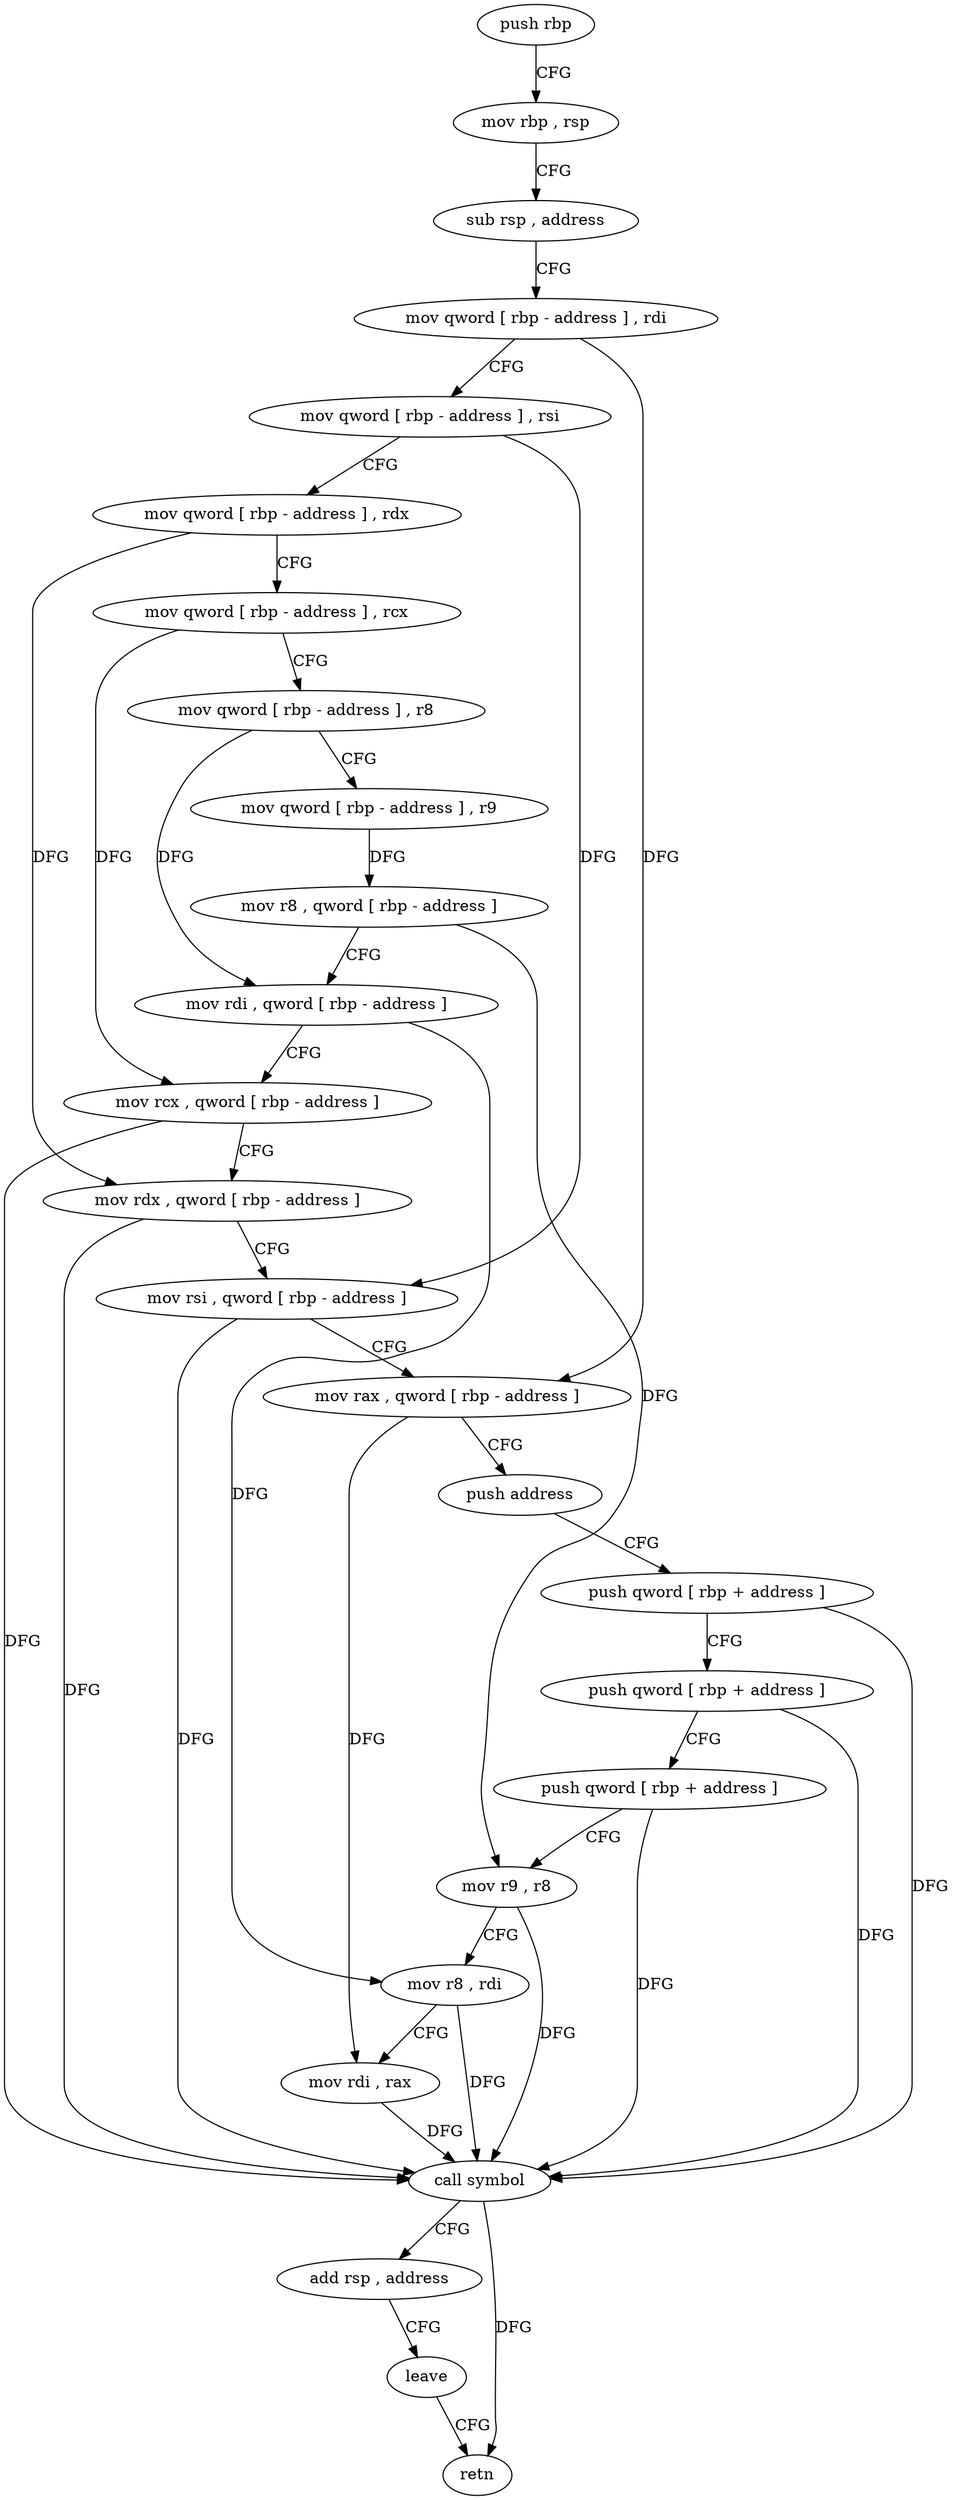 digraph "func" {
"4416099" [label = "push rbp" ]
"4416100" [label = "mov rbp , rsp" ]
"4416103" [label = "sub rsp , address" ]
"4416107" [label = "mov qword [ rbp - address ] , rdi" ]
"4416111" [label = "mov qword [ rbp - address ] , rsi" ]
"4416115" [label = "mov qword [ rbp - address ] , rdx" ]
"4416119" [label = "mov qword [ rbp - address ] , rcx" ]
"4416123" [label = "mov qword [ rbp - address ] , r8" ]
"4416127" [label = "mov qword [ rbp - address ] , r9" ]
"4416131" [label = "mov r8 , qword [ rbp - address ]" ]
"4416135" [label = "mov rdi , qword [ rbp - address ]" ]
"4416139" [label = "mov rcx , qword [ rbp - address ]" ]
"4416143" [label = "mov rdx , qword [ rbp - address ]" ]
"4416147" [label = "mov rsi , qword [ rbp - address ]" ]
"4416151" [label = "mov rax , qword [ rbp - address ]" ]
"4416155" [label = "push address" ]
"4416157" [label = "push qword [ rbp + address ]" ]
"4416160" [label = "push qword [ rbp + address ]" ]
"4416163" [label = "push qword [ rbp + address ]" ]
"4416166" [label = "mov r9 , r8" ]
"4416169" [label = "mov r8 , rdi" ]
"4416172" [label = "mov rdi , rax" ]
"4416175" [label = "call symbol" ]
"4416180" [label = "add rsp , address" ]
"4416184" [label = "leave" ]
"4416185" [label = "retn" ]
"4416099" -> "4416100" [ label = "CFG" ]
"4416100" -> "4416103" [ label = "CFG" ]
"4416103" -> "4416107" [ label = "CFG" ]
"4416107" -> "4416111" [ label = "CFG" ]
"4416107" -> "4416151" [ label = "DFG" ]
"4416111" -> "4416115" [ label = "CFG" ]
"4416111" -> "4416147" [ label = "DFG" ]
"4416115" -> "4416119" [ label = "CFG" ]
"4416115" -> "4416143" [ label = "DFG" ]
"4416119" -> "4416123" [ label = "CFG" ]
"4416119" -> "4416139" [ label = "DFG" ]
"4416123" -> "4416127" [ label = "CFG" ]
"4416123" -> "4416135" [ label = "DFG" ]
"4416127" -> "4416131" [ label = "DFG" ]
"4416131" -> "4416135" [ label = "CFG" ]
"4416131" -> "4416166" [ label = "DFG" ]
"4416135" -> "4416139" [ label = "CFG" ]
"4416135" -> "4416169" [ label = "DFG" ]
"4416139" -> "4416143" [ label = "CFG" ]
"4416139" -> "4416175" [ label = "DFG" ]
"4416143" -> "4416147" [ label = "CFG" ]
"4416143" -> "4416175" [ label = "DFG" ]
"4416147" -> "4416151" [ label = "CFG" ]
"4416147" -> "4416175" [ label = "DFG" ]
"4416151" -> "4416155" [ label = "CFG" ]
"4416151" -> "4416172" [ label = "DFG" ]
"4416155" -> "4416157" [ label = "CFG" ]
"4416157" -> "4416160" [ label = "CFG" ]
"4416157" -> "4416175" [ label = "DFG" ]
"4416160" -> "4416163" [ label = "CFG" ]
"4416160" -> "4416175" [ label = "DFG" ]
"4416163" -> "4416166" [ label = "CFG" ]
"4416163" -> "4416175" [ label = "DFG" ]
"4416166" -> "4416169" [ label = "CFG" ]
"4416166" -> "4416175" [ label = "DFG" ]
"4416169" -> "4416172" [ label = "CFG" ]
"4416169" -> "4416175" [ label = "DFG" ]
"4416172" -> "4416175" [ label = "DFG" ]
"4416175" -> "4416180" [ label = "CFG" ]
"4416175" -> "4416185" [ label = "DFG" ]
"4416180" -> "4416184" [ label = "CFG" ]
"4416184" -> "4416185" [ label = "CFG" ]
}

